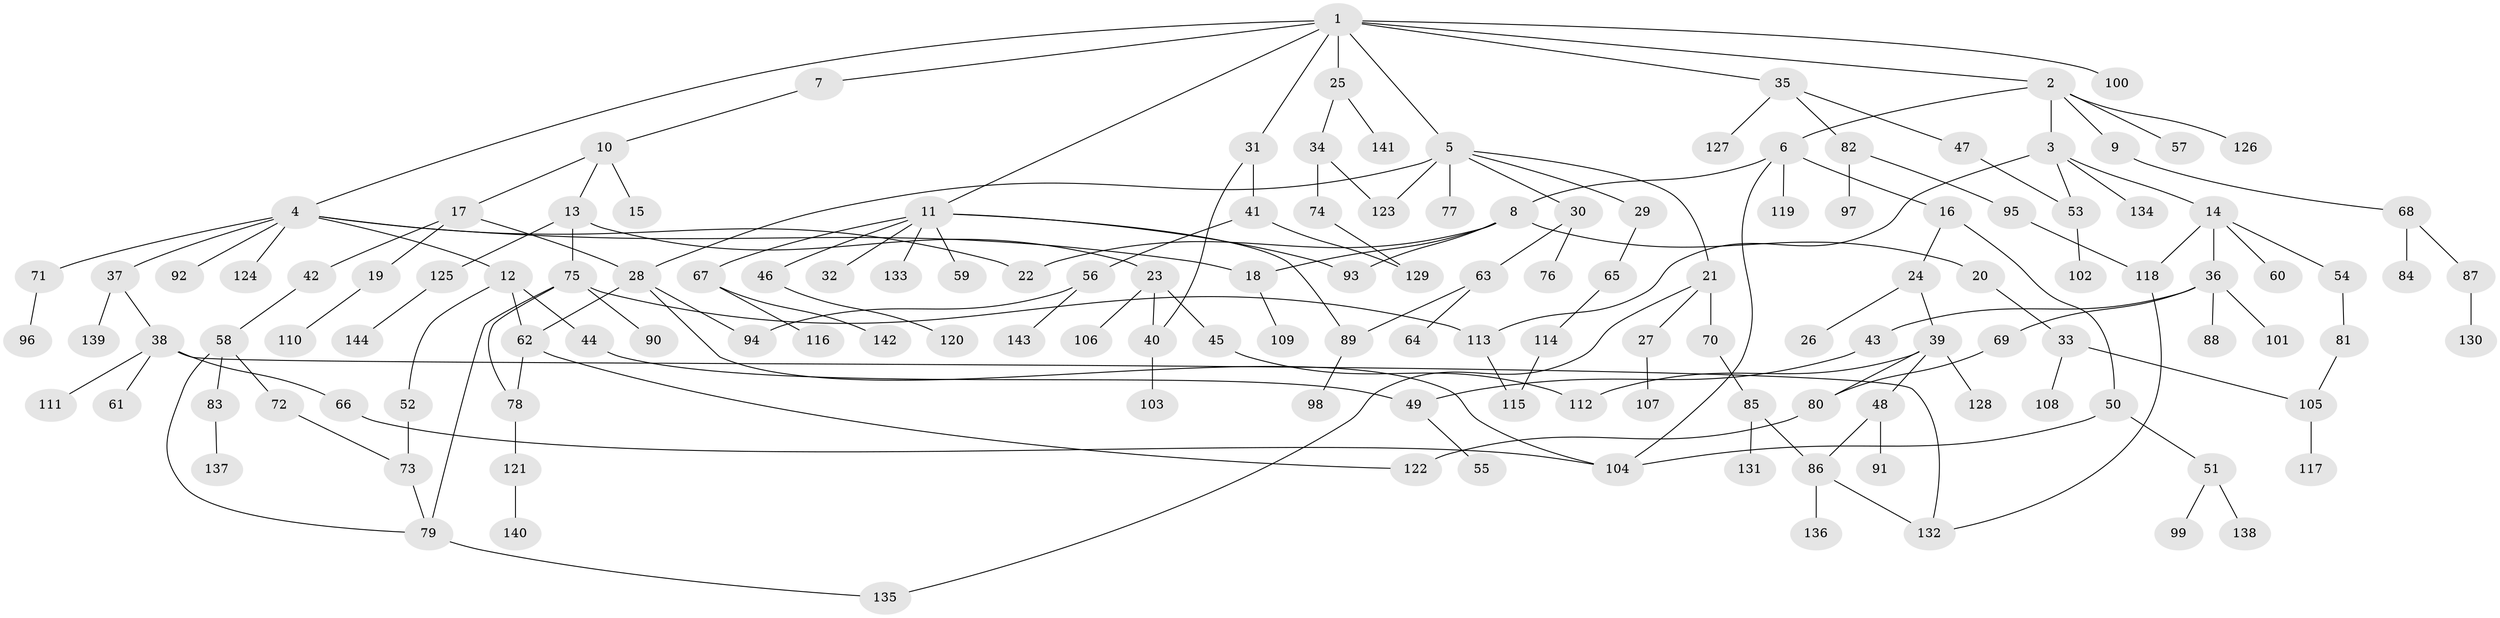 // coarse degree distribution, {1: 0.631578947368421, 8: 0.05263157894736842, 2: 0.08771929824561403, 3: 0.03508771929824561, 7: 0.03508771929824561, 4: 0.05263157894736842, 5: 0.05263157894736842, 10: 0.017543859649122806, 13: 0.017543859649122806, 6: 0.017543859649122806}
// Generated by graph-tools (version 1.1) at 2025/46/03/04/25 21:46:09]
// undirected, 144 vertices, 173 edges
graph export_dot {
graph [start="1"]
  node [color=gray90,style=filled];
  1;
  2;
  3;
  4;
  5;
  6;
  7;
  8;
  9;
  10;
  11;
  12;
  13;
  14;
  15;
  16;
  17;
  18;
  19;
  20;
  21;
  22;
  23;
  24;
  25;
  26;
  27;
  28;
  29;
  30;
  31;
  32;
  33;
  34;
  35;
  36;
  37;
  38;
  39;
  40;
  41;
  42;
  43;
  44;
  45;
  46;
  47;
  48;
  49;
  50;
  51;
  52;
  53;
  54;
  55;
  56;
  57;
  58;
  59;
  60;
  61;
  62;
  63;
  64;
  65;
  66;
  67;
  68;
  69;
  70;
  71;
  72;
  73;
  74;
  75;
  76;
  77;
  78;
  79;
  80;
  81;
  82;
  83;
  84;
  85;
  86;
  87;
  88;
  89;
  90;
  91;
  92;
  93;
  94;
  95;
  96;
  97;
  98;
  99;
  100;
  101;
  102;
  103;
  104;
  105;
  106;
  107;
  108;
  109;
  110;
  111;
  112;
  113;
  114;
  115;
  116;
  117;
  118;
  119;
  120;
  121;
  122;
  123;
  124;
  125;
  126;
  127;
  128;
  129;
  130;
  131;
  132;
  133;
  134;
  135;
  136;
  137;
  138;
  139;
  140;
  141;
  142;
  143;
  144;
  1 -- 2;
  1 -- 4;
  1 -- 5;
  1 -- 7;
  1 -- 11;
  1 -- 25;
  1 -- 31;
  1 -- 35;
  1 -- 100;
  2 -- 3;
  2 -- 6;
  2 -- 9;
  2 -- 57;
  2 -- 126;
  3 -- 14;
  3 -- 53;
  3 -- 134;
  3 -- 113;
  4 -- 12;
  4 -- 22;
  4 -- 37;
  4 -- 71;
  4 -- 92;
  4 -- 124;
  4 -- 18;
  5 -- 21;
  5 -- 29;
  5 -- 30;
  5 -- 77;
  5 -- 123;
  5 -- 28;
  6 -- 8;
  6 -- 16;
  6 -- 104;
  6 -- 119;
  7 -- 10;
  8 -- 18;
  8 -- 20;
  8 -- 93;
  8 -- 22;
  9 -- 68;
  10 -- 13;
  10 -- 15;
  10 -- 17;
  11 -- 32;
  11 -- 46;
  11 -- 59;
  11 -- 67;
  11 -- 133;
  11 -- 93;
  11 -- 89;
  12 -- 44;
  12 -- 52;
  12 -- 62;
  13 -- 23;
  13 -- 75;
  13 -- 125;
  14 -- 36;
  14 -- 54;
  14 -- 60;
  14 -- 118;
  16 -- 24;
  16 -- 50;
  17 -- 19;
  17 -- 28;
  17 -- 42;
  18 -- 109;
  19 -- 110;
  20 -- 33;
  21 -- 27;
  21 -- 70;
  21 -- 135;
  23 -- 45;
  23 -- 106;
  23 -- 40;
  24 -- 26;
  24 -- 39;
  25 -- 34;
  25 -- 141;
  27 -- 107;
  28 -- 94;
  28 -- 104;
  28 -- 62;
  29 -- 65;
  30 -- 63;
  30 -- 76;
  31 -- 40;
  31 -- 41;
  33 -- 108;
  33 -- 105;
  34 -- 74;
  34 -- 123;
  35 -- 47;
  35 -- 82;
  35 -- 127;
  36 -- 43;
  36 -- 69;
  36 -- 88;
  36 -- 101;
  37 -- 38;
  37 -- 139;
  38 -- 61;
  38 -- 66;
  38 -- 111;
  38 -- 132;
  39 -- 48;
  39 -- 80;
  39 -- 128;
  39 -- 112;
  40 -- 103;
  41 -- 56;
  41 -- 129;
  42 -- 58;
  43 -- 49;
  44 -- 49;
  45 -- 112;
  46 -- 120;
  47 -- 53;
  48 -- 91;
  48 -- 86;
  49 -- 55;
  50 -- 51;
  50 -- 104;
  51 -- 99;
  51 -- 138;
  52 -- 73;
  53 -- 102;
  54 -- 81;
  56 -- 143;
  56 -- 94;
  58 -- 72;
  58 -- 79;
  58 -- 83;
  62 -- 122;
  62 -- 78;
  63 -- 64;
  63 -- 89;
  65 -- 114;
  66 -- 104;
  67 -- 116;
  67 -- 142;
  68 -- 84;
  68 -- 87;
  69 -- 80;
  70 -- 85;
  71 -- 96;
  72 -- 73;
  73 -- 79;
  74 -- 129;
  75 -- 78;
  75 -- 90;
  75 -- 113;
  75 -- 79;
  78 -- 121;
  79 -- 135;
  80 -- 122;
  81 -- 105;
  82 -- 95;
  82 -- 97;
  83 -- 137;
  85 -- 86;
  85 -- 131;
  86 -- 136;
  86 -- 132;
  87 -- 130;
  89 -- 98;
  95 -- 118;
  105 -- 117;
  113 -- 115;
  114 -- 115;
  118 -- 132;
  121 -- 140;
  125 -- 144;
}
